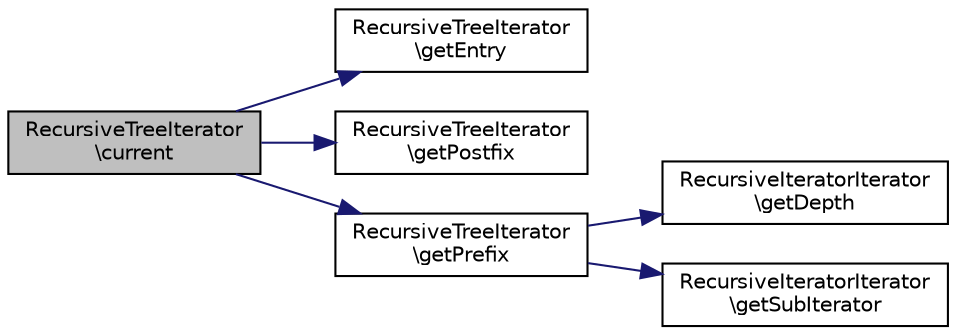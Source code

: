digraph "RecursiveTreeIterator\current"
{
  edge [fontname="Helvetica",fontsize="10",labelfontname="Helvetica",labelfontsize="10"];
  node [fontname="Helvetica",fontsize="10",shape=record];
  rankdir="LR";
  Node1 [label="RecursiveTreeIterator\l\\current",height=0.2,width=0.4,color="black", fillcolor="grey75", style="filled" fontcolor="black"];
  Node1 -> Node2 [color="midnightblue",fontsize="10",style="solid",fontname="Helvetica"];
  Node2 [label="RecursiveTreeIterator\l\\getEntry",height=0.2,width=0.4,color="black", fillcolor="white", style="filled",URL="$classRecursiveTreeIterator.html#a114413e74b1c076da3a30527ebdb3fef"];
  Node1 -> Node3 [color="midnightblue",fontsize="10",style="solid",fontname="Helvetica"];
  Node3 [label="RecursiveTreeIterator\l\\getPostfix",height=0.2,width=0.4,color="black", fillcolor="white", style="filled",URL="$classRecursiveTreeIterator.html#af32a32afe4711a61d7d02deb0e638a42"];
  Node1 -> Node4 [color="midnightblue",fontsize="10",style="solid",fontname="Helvetica"];
  Node4 [label="RecursiveTreeIterator\l\\getPrefix",height=0.2,width=0.4,color="black", fillcolor="white", style="filled",URL="$classRecursiveTreeIterator.html#a825a0142b8d5cafc853a5af02757e22d"];
  Node4 -> Node5 [color="midnightblue",fontsize="10",style="solid",fontname="Helvetica"];
  Node5 [label="RecursiveIteratorIterator\l\\getDepth",height=0.2,width=0.4,color="black", fillcolor="white", style="filled",URL="$classRecursiveIteratorIterator.html#af2b687704f522073ee59b2476a83e308"];
  Node4 -> Node6 [color="midnightblue",fontsize="10",style="solid",fontname="Helvetica"];
  Node6 [label="RecursiveIteratorIterator\l\\getSubIterator",height=0.2,width=0.4,color="black", fillcolor="white", style="filled",URL="$classRecursiveIteratorIterator.html#ab06a6c464bea6b4480e840e4980d3e56"];
}
